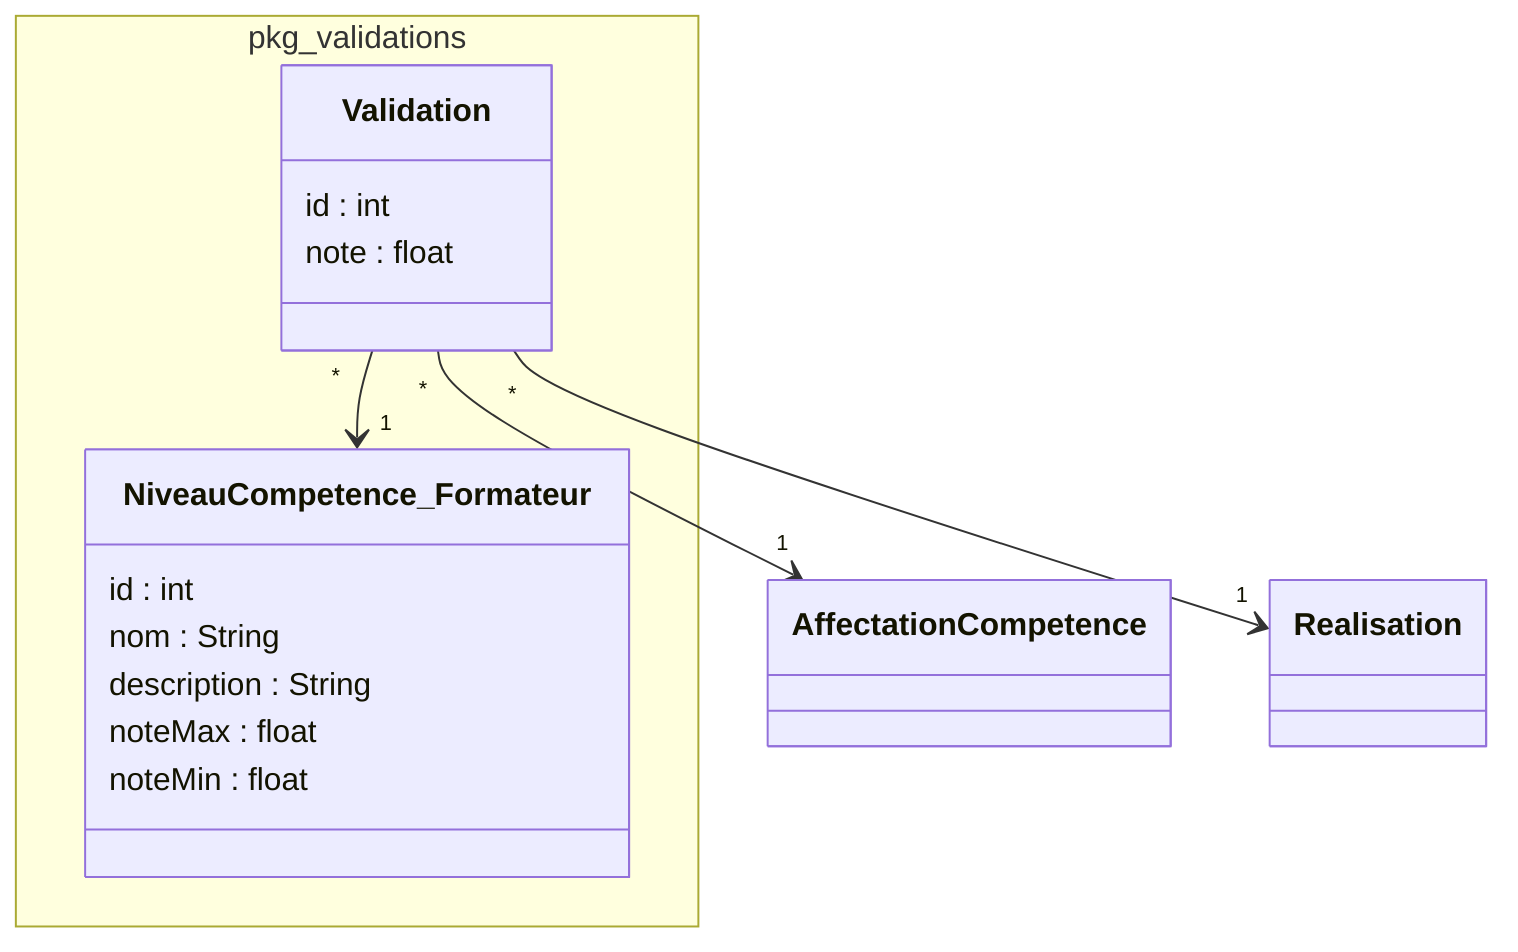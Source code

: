 classDiagram

namespace pkg_validations {

class Validation {
  id : int
  note : float
}

class NiveauCompetence_Formateur{
  id : int
  nom : String
  description : String
  noteMax : float
  noteMin : float
}


}



Validation "*" --> "1" NiveauCompetence_Formateur
Validation "*" --> "1" AffectationCompetence
Validation  "*" --> "1" Realisation